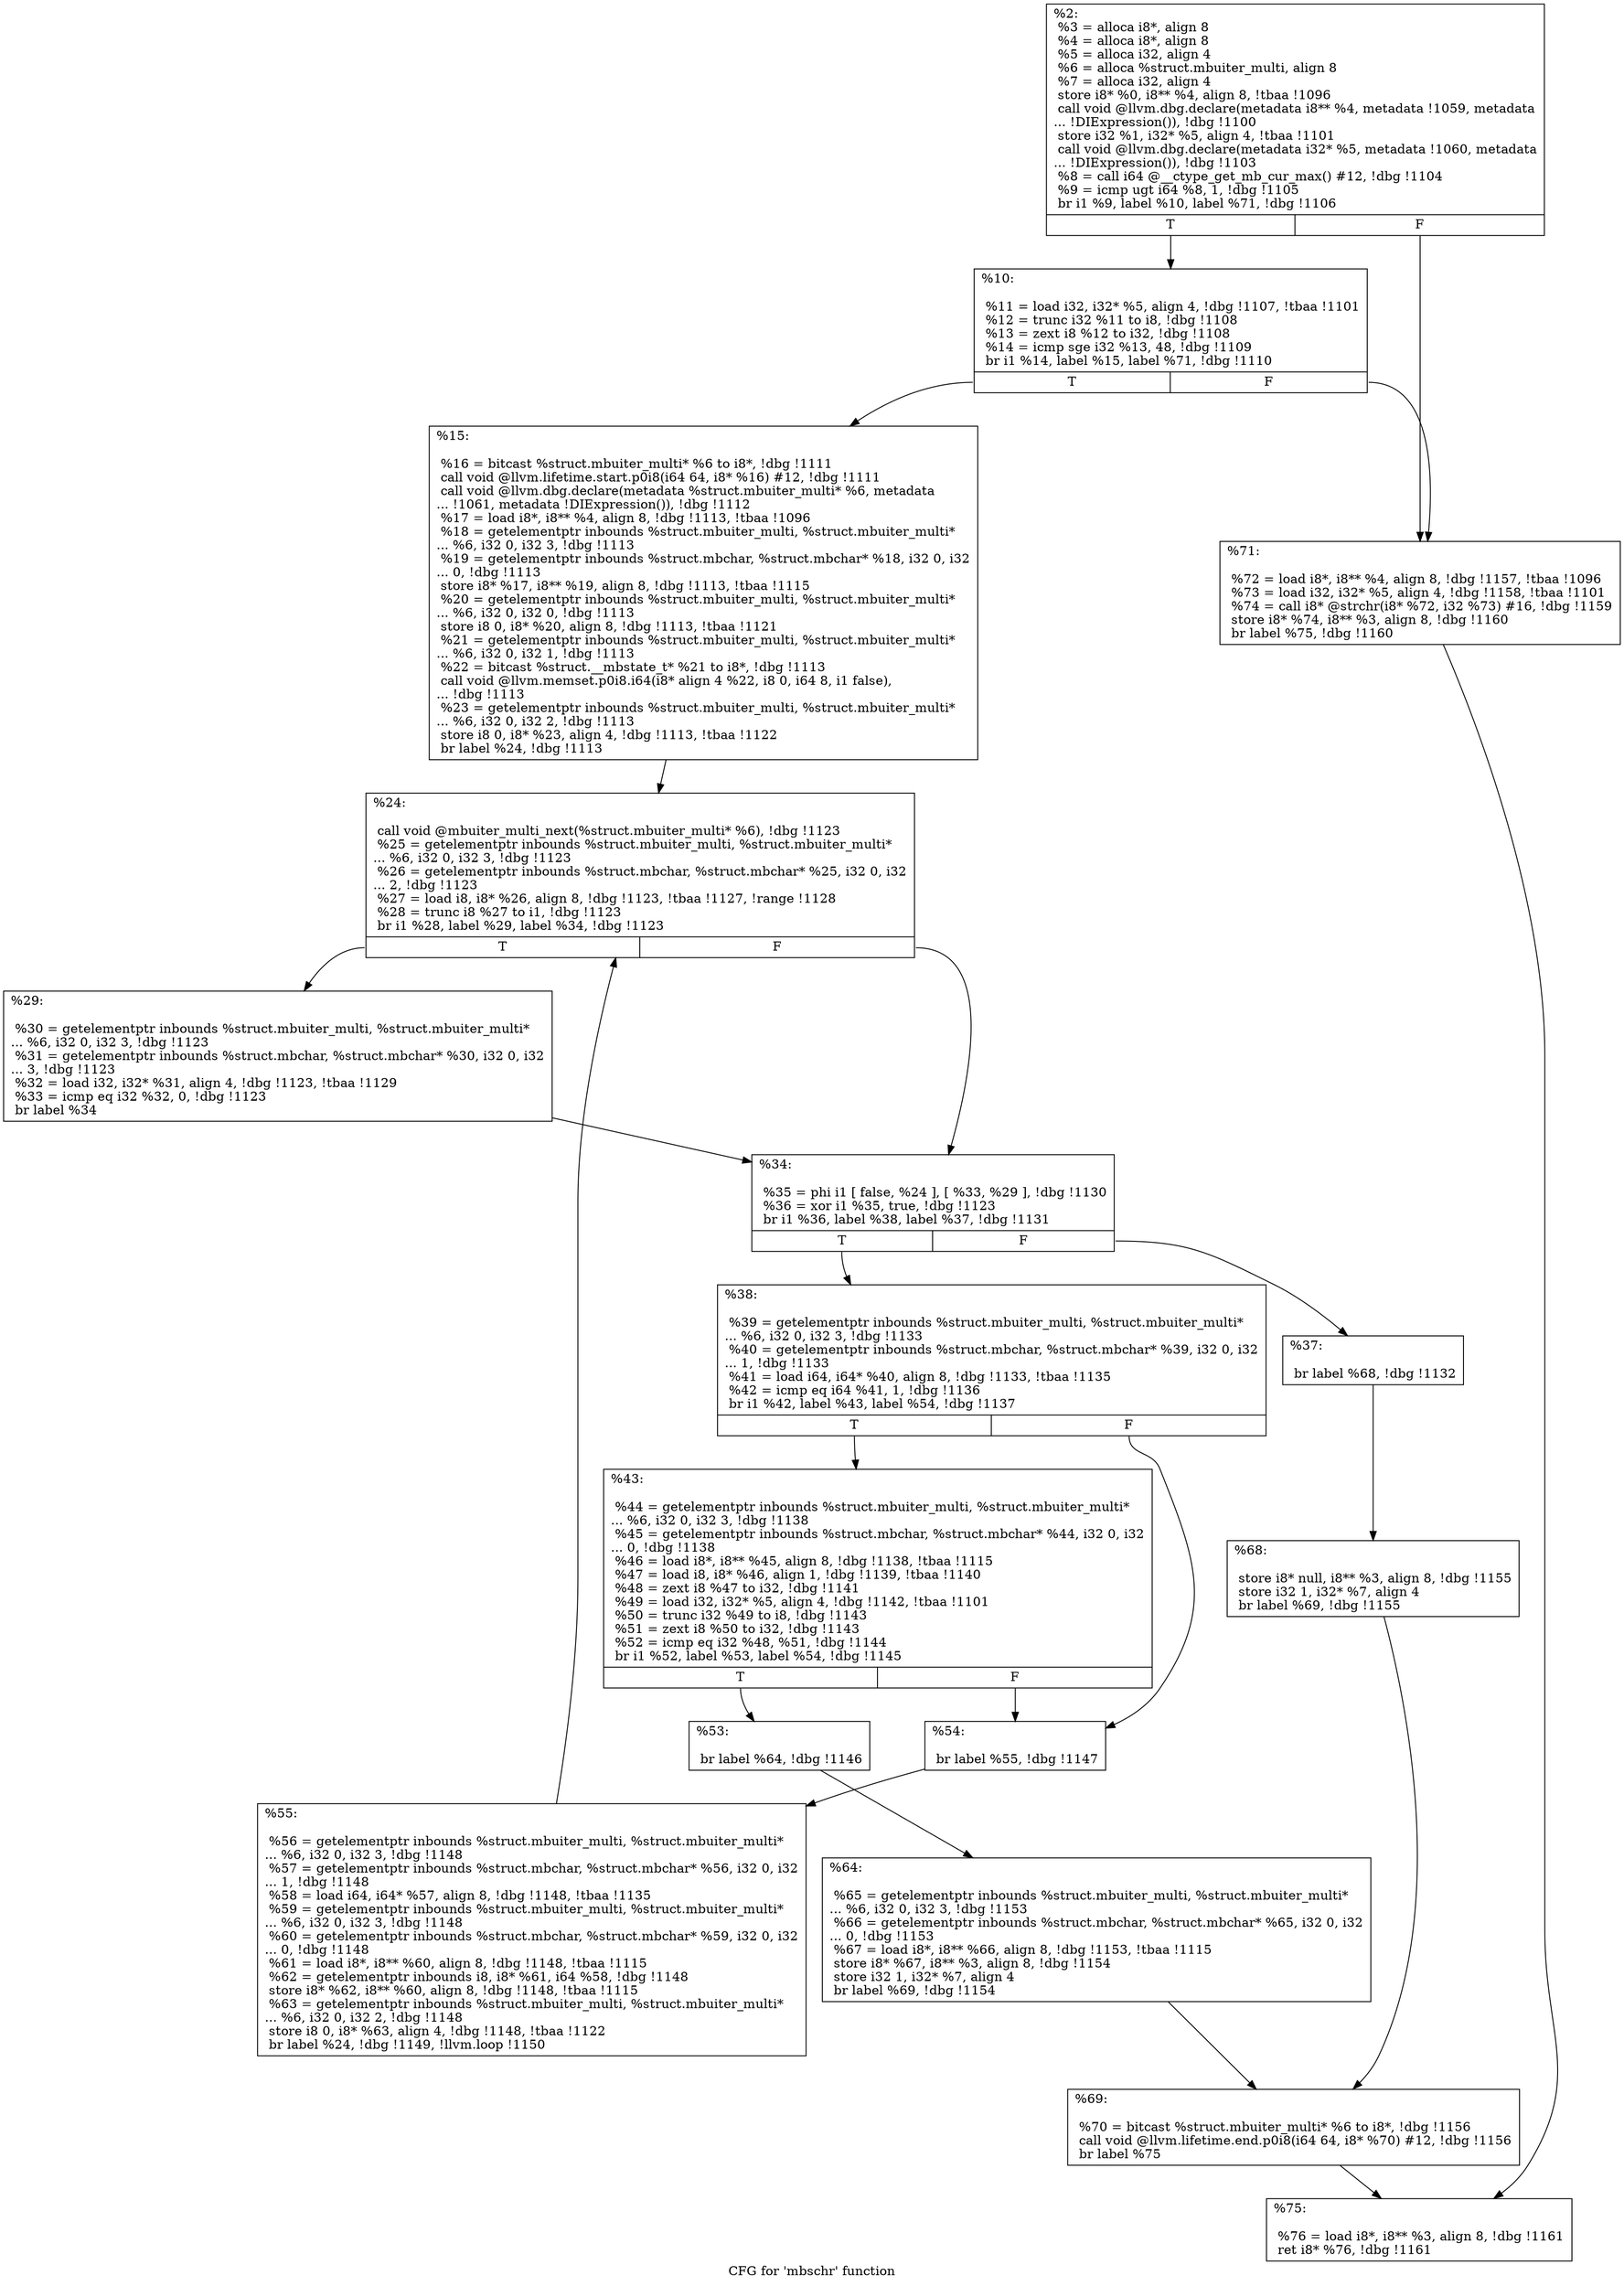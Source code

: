 digraph "CFG for 'mbschr' function" {
	label="CFG for 'mbschr' function";

	Node0x943fb0 [shape=record,label="{%2:\l  %3 = alloca i8*, align 8\l  %4 = alloca i8*, align 8\l  %5 = alloca i32, align 4\l  %6 = alloca %struct.mbuiter_multi, align 8\l  %7 = alloca i32, align 4\l  store i8* %0, i8** %4, align 8, !tbaa !1096\l  call void @llvm.dbg.declare(metadata i8** %4, metadata !1059, metadata\l... !DIExpression()), !dbg !1100\l  store i32 %1, i32* %5, align 4, !tbaa !1101\l  call void @llvm.dbg.declare(metadata i32* %5, metadata !1060, metadata\l... !DIExpression()), !dbg !1103\l  %8 = call i64 @__ctype_get_mb_cur_max() #12, !dbg !1104\l  %9 = icmp ugt i64 %8, 1, !dbg !1105\l  br i1 %9, label %10, label %71, !dbg !1106\l|{<s0>T|<s1>F}}"];
	Node0x943fb0:s0 -> Node0x944ce0;
	Node0x943fb0:s1 -> Node0x9a8e10;
	Node0x944ce0 [shape=record,label="{%10:\l\l  %11 = load i32, i32* %5, align 4, !dbg !1107, !tbaa !1101\l  %12 = trunc i32 %11 to i8, !dbg !1108\l  %13 = zext i8 %12 to i32, !dbg !1108\l  %14 = icmp sge i32 %13, 48, !dbg !1109\l  br i1 %14, label %15, label %71, !dbg !1110\l|{<s0>T|<s1>F}}"];
	Node0x944ce0:s0 -> Node0x9a8a00;
	Node0x944ce0:s1 -> Node0x9a8e10;
	Node0x9a8a00 [shape=record,label="{%15:\l\l  %16 = bitcast %struct.mbuiter_multi* %6 to i8*, !dbg !1111\l  call void @llvm.lifetime.start.p0i8(i64 64, i8* %16) #12, !dbg !1111\l  call void @llvm.dbg.declare(metadata %struct.mbuiter_multi* %6, metadata\l... !1061, metadata !DIExpression()), !dbg !1112\l  %17 = load i8*, i8** %4, align 8, !dbg !1113, !tbaa !1096\l  %18 = getelementptr inbounds %struct.mbuiter_multi, %struct.mbuiter_multi*\l... %6, i32 0, i32 3, !dbg !1113\l  %19 = getelementptr inbounds %struct.mbchar, %struct.mbchar* %18, i32 0, i32\l... 0, !dbg !1113\l  store i8* %17, i8** %19, align 8, !dbg !1113, !tbaa !1115\l  %20 = getelementptr inbounds %struct.mbuiter_multi, %struct.mbuiter_multi*\l... %6, i32 0, i32 0, !dbg !1113\l  store i8 0, i8* %20, align 8, !dbg !1113, !tbaa !1121\l  %21 = getelementptr inbounds %struct.mbuiter_multi, %struct.mbuiter_multi*\l... %6, i32 0, i32 1, !dbg !1113\l  %22 = bitcast %struct.__mbstate_t* %21 to i8*, !dbg !1113\l  call void @llvm.memset.p0i8.i64(i8* align 4 %22, i8 0, i64 8, i1 false),\l... !dbg !1113\l  %23 = getelementptr inbounds %struct.mbuiter_multi, %struct.mbuiter_multi*\l... %6, i32 0, i32 2, !dbg !1113\l  store i8 0, i8* %23, align 4, !dbg !1113, !tbaa !1122\l  br label %24, !dbg !1113\l}"];
	Node0x9a8a00 -> Node0x9a8a50;
	Node0x9a8a50 [shape=record,label="{%24:\l\l  call void @mbuiter_multi_next(%struct.mbuiter_multi* %6), !dbg !1123\l  %25 = getelementptr inbounds %struct.mbuiter_multi, %struct.mbuiter_multi*\l... %6, i32 0, i32 3, !dbg !1123\l  %26 = getelementptr inbounds %struct.mbchar, %struct.mbchar* %25, i32 0, i32\l... 2, !dbg !1123\l  %27 = load i8, i8* %26, align 8, !dbg !1123, !tbaa !1127, !range !1128\l  %28 = trunc i8 %27 to i1, !dbg !1123\l  br i1 %28, label %29, label %34, !dbg !1123\l|{<s0>T|<s1>F}}"];
	Node0x9a8a50:s0 -> Node0x9a8aa0;
	Node0x9a8a50:s1 -> Node0x9a8af0;
	Node0x9a8aa0 [shape=record,label="{%29:\l\l  %30 = getelementptr inbounds %struct.mbuiter_multi, %struct.mbuiter_multi*\l... %6, i32 0, i32 3, !dbg !1123\l  %31 = getelementptr inbounds %struct.mbchar, %struct.mbchar* %30, i32 0, i32\l... 3, !dbg !1123\l  %32 = load i32, i32* %31, align 4, !dbg !1123, !tbaa !1129\l  %33 = icmp eq i32 %32, 0, !dbg !1123\l  br label %34\l}"];
	Node0x9a8aa0 -> Node0x9a8af0;
	Node0x9a8af0 [shape=record,label="{%34:\l\l  %35 = phi i1 [ false, %24 ], [ %33, %29 ], !dbg !1130\l  %36 = xor i1 %35, true, !dbg !1123\l  br i1 %36, label %38, label %37, !dbg !1131\l|{<s0>T|<s1>F}}"];
	Node0x9a8af0:s0 -> Node0x9a8b90;
	Node0x9a8af0:s1 -> Node0x9a8b40;
	Node0x9a8b40 [shape=record,label="{%37:\l\l  br label %68, !dbg !1132\l}"];
	Node0x9a8b40 -> Node0x9a8d70;
	Node0x9a8b90 [shape=record,label="{%38:\l\l  %39 = getelementptr inbounds %struct.mbuiter_multi, %struct.mbuiter_multi*\l... %6, i32 0, i32 3, !dbg !1133\l  %40 = getelementptr inbounds %struct.mbchar, %struct.mbchar* %39, i32 0, i32\l... 1, !dbg !1133\l  %41 = load i64, i64* %40, align 8, !dbg !1133, !tbaa !1135\l  %42 = icmp eq i64 %41, 1, !dbg !1136\l  br i1 %42, label %43, label %54, !dbg !1137\l|{<s0>T|<s1>F}}"];
	Node0x9a8b90:s0 -> Node0x9a8be0;
	Node0x9a8b90:s1 -> Node0x9a8c80;
	Node0x9a8be0 [shape=record,label="{%43:\l\l  %44 = getelementptr inbounds %struct.mbuiter_multi, %struct.mbuiter_multi*\l... %6, i32 0, i32 3, !dbg !1138\l  %45 = getelementptr inbounds %struct.mbchar, %struct.mbchar* %44, i32 0, i32\l... 0, !dbg !1138\l  %46 = load i8*, i8** %45, align 8, !dbg !1138, !tbaa !1115\l  %47 = load i8, i8* %46, align 1, !dbg !1139, !tbaa !1140\l  %48 = zext i8 %47 to i32, !dbg !1141\l  %49 = load i32, i32* %5, align 4, !dbg !1142, !tbaa !1101\l  %50 = trunc i32 %49 to i8, !dbg !1143\l  %51 = zext i8 %50 to i32, !dbg !1143\l  %52 = icmp eq i32 %48, %51, !dbg !1144\l  br i1 %52, label %53, label %54, !dbg !1145\l|{<s0>T|<s1>F}}"];
	Node0x9a8be0:s0 -> Node0x9a8c30;
	Node0x9a8be0:s1 -> Node0x9a8c80;
	Node0x9a8c30 [shape=record,label="{%53:\l\l  br label %64, !dbg !1146\l}"];
	Node0x9a8c30 -> Node0x9a8d20;
	Node0x9a8c80 [shape=record,label="{%54:\l\l  br label %55, !dbg !1147\l}"];
	Node0x9a8c80 -> Node0x9a8cd0;
	Node0x9a8cd0 [shape=record,label="{%55:\l\l  %56 = getelementptr inbounds %struct.mbuiter_multi, %struct.mbuiter_multi*\l... %6, i32 0, i32 3, !dbg !1148\l  %57 = getelementptr inbounds %struct.mbchar, %struct.mbchar* %56, i32 0, i32\l... 1, !dbg !1148\l  %58 = load i64, i64* %57, align 8, !dbg !1148, !tbaa !1135\l  %59 = getelementptr inbounds %struct.mbuiter_multi, %struct.mbuiter_multi*\l... %6, i32 0, i32 3, !dbg !1148\l  %60 = getelementptr inbounds %struct.mbchar, %struct.mbchar* %59, i32 0, i32\l... 0, !dbg !1148\l  %61 = load i8*, i8** %60, align 8, !dbg !1148, !tbaa !1115\l  %62 = getelementptr inbounds i8, i8* %61, i64 %58, !dbg !1148\l  store i8* %62, i8** %60, align 8, !dbg !1148, !tbaa !1115\l  %63 = getelementptr inbounds %struct.mbuiter_multi, %struct.mbuiter_multi*\l... %6, i32 0, i32 2, !dbg !1148\l  store i8 0, i8* %63, align 4, !dbg !1148, !tbaa !1122\l  br label %24, !dbg !1149, !llvm.loop !1150\l}"];
	Node0x9a8cd0 -> Node0x9a8a50;
	Node0x9a8d20 [shape=record,label="{%64:\l\l  %65 = getelementptr inbounds %struct.mbuiter_multi, %struct.mbuiter_multi*\l... %6, i32 0, i32 3, !dbg !1153\l  %66 = getelementptr inbounds %struct.mbchar, %struct.mbchar* %65, i32 0, i32\l... 0, !dbg !1153\l  %67 = load i8*, i8** %66, align 8, !dbg !1153, !tbaa !1115\l  store i8* %67, i8** %3, align 8, !dbg !1154\l  store i32 1, i32* %7, align 4\l  br label %69, !dbg !1154\l}"];
	Node0x9a8d20 -> Node0x9a8dc0;
	Node0x9a8d70 [shape=record,label="{%68:\l\l  store i8* null, i8** %3, align 8, !dbg !1155\l  store i32 1, i32* %7, align 4\l  br label %69, !dbg !1155\l}"];
	Node0x9a8d70 -> Node0x9a8dc0;
	Node0x9a8dc0 [shape=record,label="{%69:\l\l  %70 = bitcast %struct.mbuiter_multi* %6 to i8*, !dbg !1156\l  call void @llvm.lifetime.end.p0i8(i64 64, i8* %70) #12, !dbg !1156\l  br label %75\l}"];
	Node0x9a8dc0 -> Node0x9a8e60;
	Node0x9a8e10 [shape=record,label="{%71:\l\l  %72 = load i8*, i8** %4, align 8, !dbg !1157, !tbaa !1096\l  %73 = load i32, i32* %5, align 4, !dbg !1158, !tbaa !1101\l  %74 = call i8* @strchr(i8* %72, i32 %73) #16, !dbg !1159\l  store i8* %74, i8** %3, align 8, !dbg !1160\l  br label %75, !dbg !1160\l}"];
	Node0x9a8e10 -> Node0x9a8e60;
	Node0x9a8e60 [shape=record,label="{%75:\l\l  %76 = load i8*, i8** %3, align 8, !dbg !1161\l  ret i8* %76, !dbg !1161\l}"];
}

